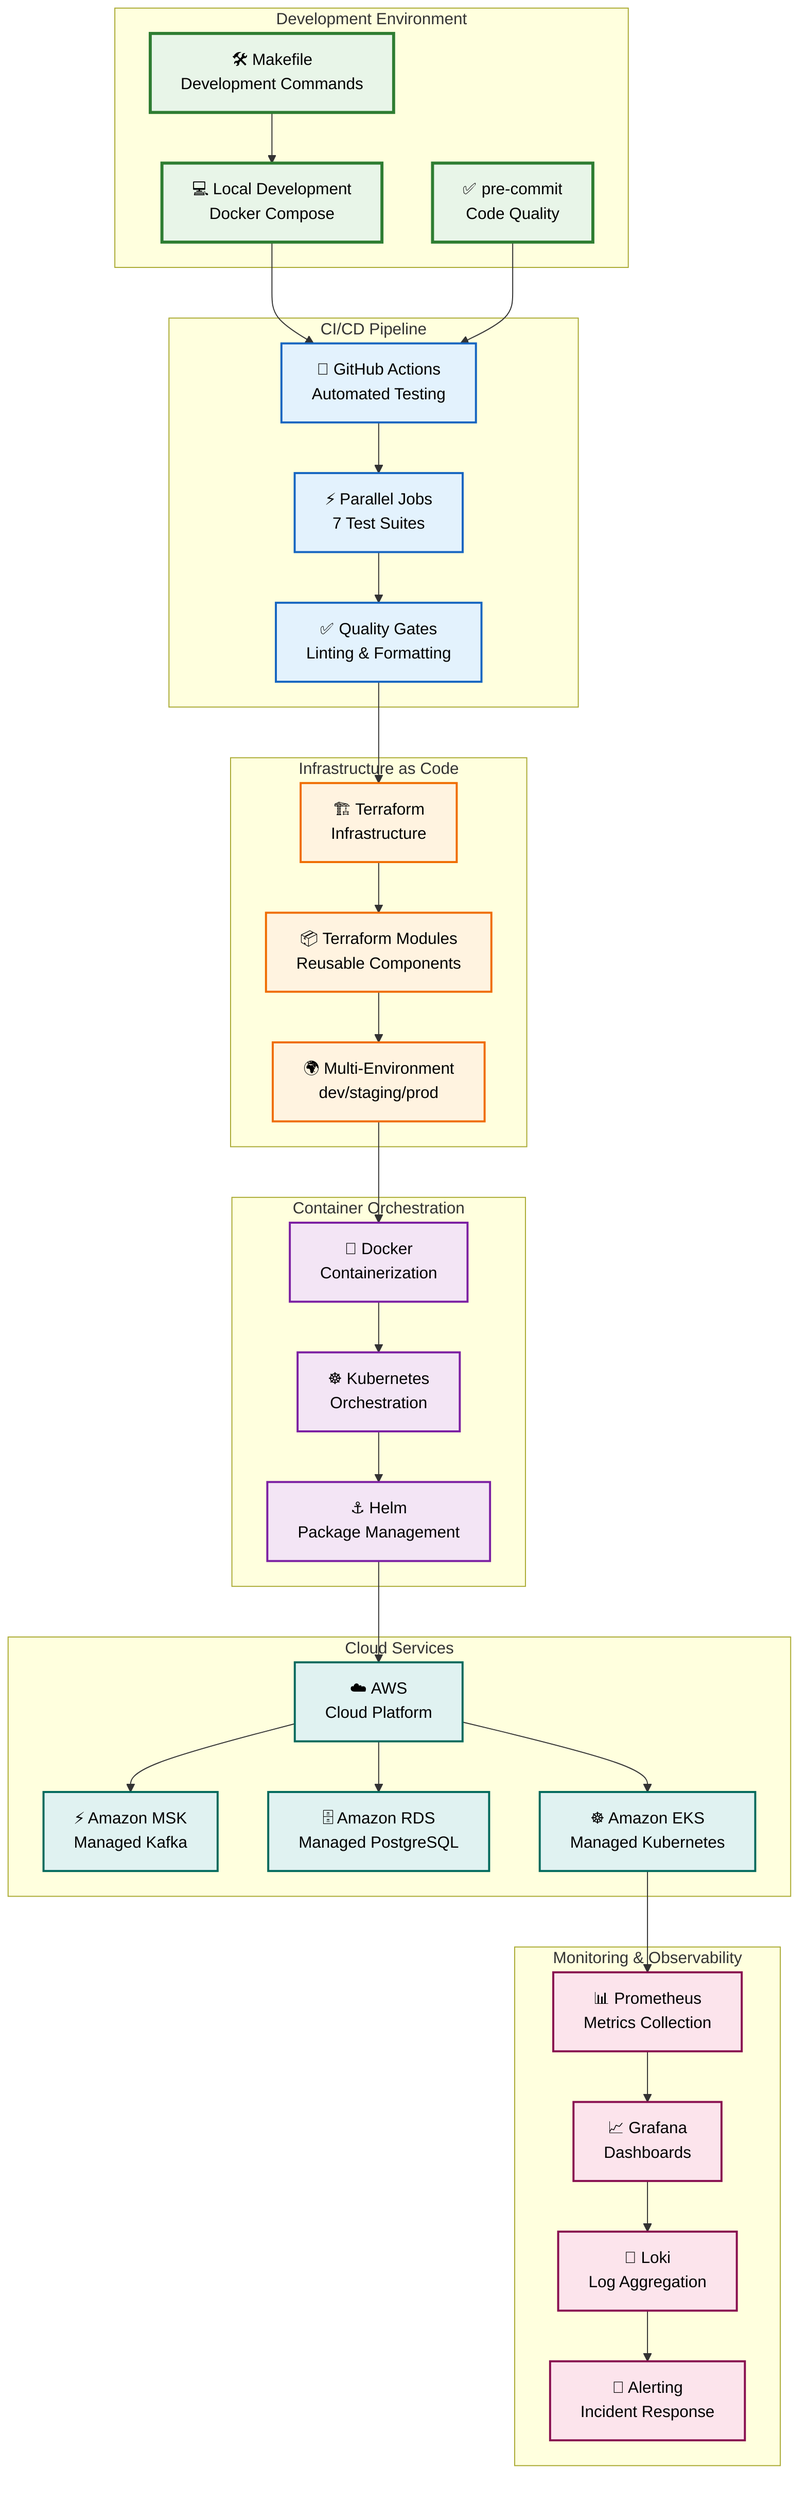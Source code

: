 graph TB
    %% Development Environment
    subgraph "Development Environment"
        LOCAL["💻 Local Development<br/>Docker Compose"]
        MAKEFILE["🛠️ Makefile<br/>Development Commands"]
        PRECOMMIT["✅ pre-commit<br/>Code Quality"]
    end

    %% CI/CD Pipeline
    subgraph "CI/CD Pipeline"
        GITHUB["🔄 GitHub Actions<br/>Automated Testing"]
        PARALLEL["⚡ Parallel Jobs<br/>7 Test Suites"]
        QUALITY["✅ Quality Gates<br/>Linting & Formatting"]
    end

    %% Infrastructure as Code
    subgraph "Infrastructure as Code"
        TERRAFORM["🏗️ Terraform<br/>Infrastructure"]
        MODULES["📦 Terraform Modules<br/>Reusable Components"]
        ENVIRONMENTS["🌍 Multi-Environment<br/>dev/staging/prod"]
    end

    %% Container Orchestration
    subgraph "Container Orchestration"
        DOCKER["🐳 Docker<br/>Containerization"]
        K8S["☸️ Kubernetes<br/>Orchestration"]
        HELM["⚓ Helm<br/>Package Management"]
    end

    %% Cloud Services
    subgraph "Cloud Services"
        AWS["☁️ AWS<br/>Cloud Platform"]
        MSK["⚡ Amazon MSK<br/>Managed Kafka"]
        RDS["🗄️ Amazon RDS<br/>Managed PostgreSQL"]
        EKS["☸️ Amazon EKS<br/>Managed Kubernetes"]
    end

    %% Monitoring & Observability
    subgraph "Monitoring & Observability"
        PROMETHEUS["📊 Prometheus<br/>Metrics Collection"]
        GRAFANA["📈 Grafana<br/>Dashboards"]
        LOKI["📝 Loki<br/>Log Aggregation"]
        ALERTS["🚨 Alerting<br/>Incident Response"]
    end

    %% Deployment Flow
    LOCAL --> GITHUB
    MAKEFILE --> LOCAL
    PRECOMMIT --> GITHUB
    GITHUB --> PARALLEL
    PARALLEL --> QUALITY
    QUALITY --> TERRAFORM
    TERRAFORM --> MODULES
    MODULES --> ENVIRONMENTS
    ENVIRONMENTS --> DOCKER
    DOCKER --> K8S
    K8S --> HELM
    HELM --> AWS
    AWS --> MSK
    AWS --> RDS
    AWS --> EKS
    EKS --> PROMETHEUS
    PROMETHEUS --> GRAFANA
    GRAFANA --> LOKI
    LOKI --> ALERTS

    %% Styling
    classDef development fill:#e8f5e8,stroke:#2e7d32,stroke-width:3px,color:#000
    classDef cicd fill:#e3f2fd,stroke:#1565c0,stroke-width:2px,color:#000
    classDef infrastructure fill:#fff3e0,stroke:#ef6c00,stroke-width:2px,color:#000
    classDef orchestration fill:#f3e5f5,stroke:#7b1fa2,stroke-width:2px,color:#000
    classDef cloud fill:#e0f2f1,stroke:#00695c,stroke-width:2px,color:#000
    classDef monitoring fill:#fce4ec,stroke:#880e4f,stroke-width:2px,color:#000

    class LOCAL,MAKEFILE,PRECOMMIT development
    class GITHUB,PARALLEL,QUALITY cicd
    class TERRAFORM,MODULES,ENVIRONMENTS infrastructure
    class DOCKER,K8S,HELM orchestration
    class AWS,MSK,RDS,EKS cloud
    class PROMETHEUS,GRAFANA,LOKI,ALERTS monitoring